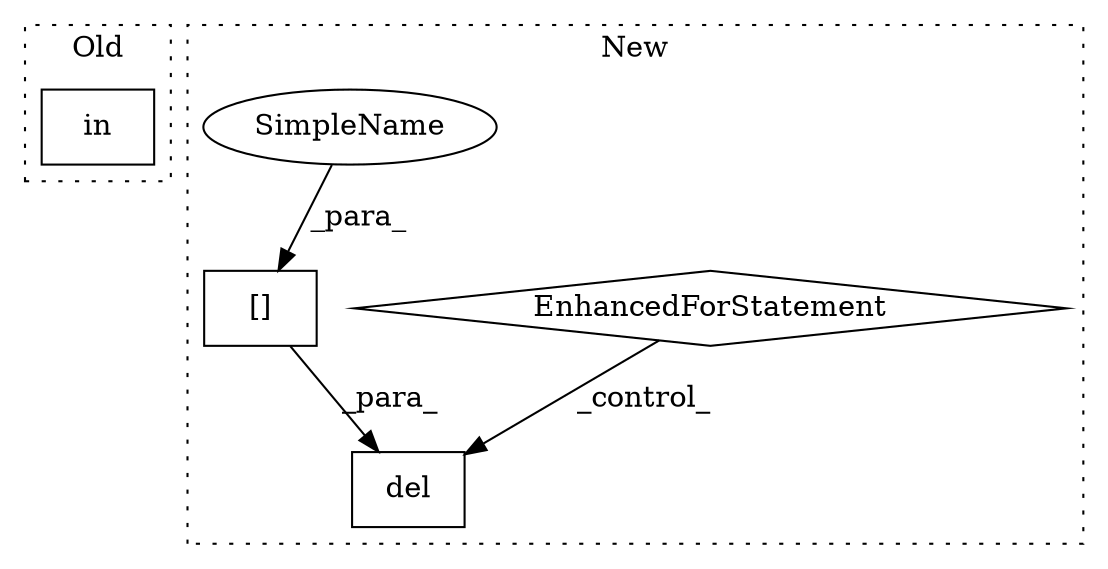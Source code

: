 digraph G {
subgraph cluster0 {
1 [label="in" a="105" s="35783" l="23" shape="box"];
label = "Old";
style="dotted";
}
subgraph cluster1 {
2 [label="del" a="32" s="36237,36253" l="4,1" shape="box"];
3 [label="[]" a="2" s="36241,36252" l="5,1" shape="box"];
4 [label="EnhancedForStatement" a="70" s="36074,36159" l="61,2" shape="diamond"];
5 [label="SimpleName" a="42" s="36246" l="6" shape="ellipse"];
label = "New";
style="dotted";
}
3 -> 2 [label="_para_"];
4 -> 2 [label="_control_"];
5 -> 3 [label="_para_"];
}